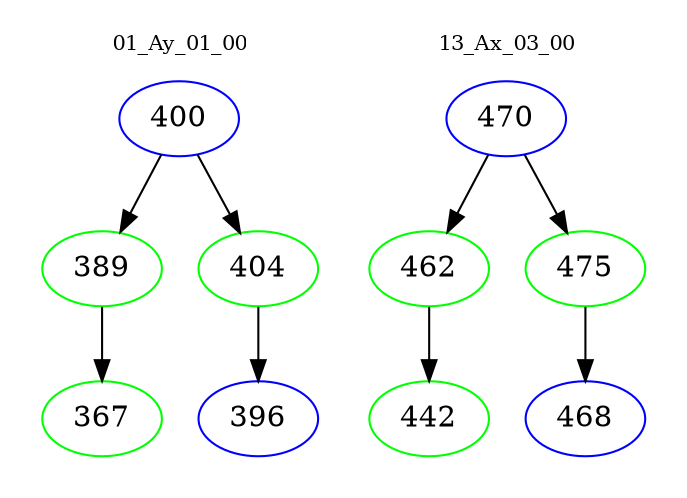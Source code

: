 digraph{
subgraph cluster_0 {
color = white
label = "01_Ay_01_00";
fontsize=10;
T0_400 [label="400", color="blue"]
T0_400 -> T0_389 [color="black"]
T0_389 [label="389", color="green"]
T0_389 -> T0_367 [color="black"]
T0_367 [label="367", color="green"]
T0_400 -> T0_404 [color="black"]
T0_404 [label="404", color="green"]
T0_404 -> T0_396 [color="black"]
T0_396 [label="396", color="blue"]
}
subgraph cluster_1 {
color = white
label = "13_Ax_03_00";
fontsize=10;
T1_470 [label="470", color="blue"]
T1_470 -> T1_462 [color="black"]
T1_462 [label="462", color="green"]
T1_462 -> T1_442 [color="black"]
T1_442 [label="442", color="green"]
T1_470 -> T1_475 [color="black"]
T1_475 [label="475", color="green"]
T1_475 -> T1_468 [color="black"]
T1_468 [label="468", color="blue"]
}
}
